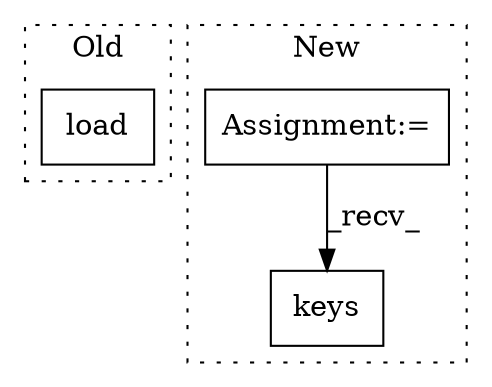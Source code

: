 digraph G {
subgraph cluster0 {
1 [label="load" a="32" s="1470,1484" l="5,1" shape="box"];
label = "Old";
style="dotted";
}
subgraph cluster1 {
2 [label="keys" a="32" s="2535" l="6" shape="box"];
3 [label="Assignment:=" a="7" s="2131" l="1" shape="box"];
label = "New";
style="dotted";
}
3 -> 2 [label="_recv_"];
}